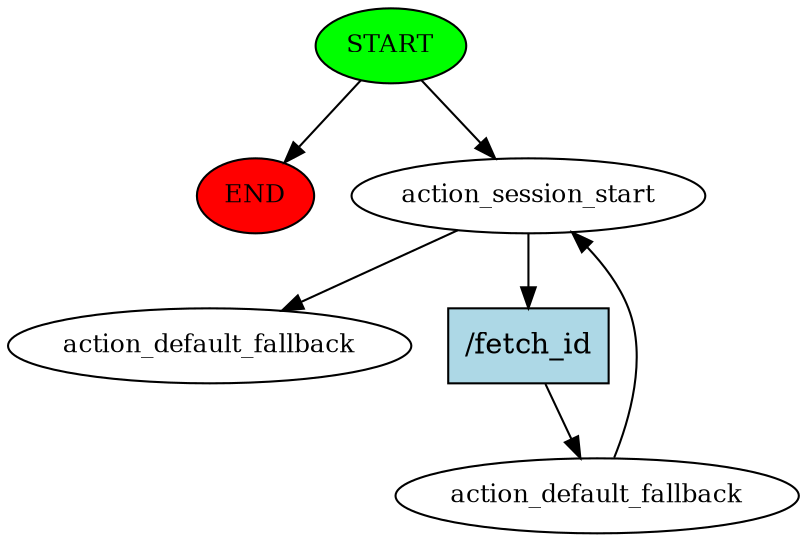 digraph  {
0 [class="start active", fillcolor=green, fontsize=12, label=START, style=filled];
"-1" [class=end, fillcolor=red, fontsize=12, label=END, style=filled];
1 [class=active, fontsize=12, label=action_session_start];
2 [class=active, fontsize=12, label=action_default_fallback];
4 [class="dashed active", fontsize=12, label=action_default_fallback];
5 [class="intent active", fillcolor=lightblue, label="/fetch_id", shape=rect, style=filled];
0 -> "-1"  [class="", key=NONE, label=""];
0 -> 1  [class=active, key=NONE, label=""];
1 -> 4  [class=active, key=NONE, label=""];
1 -> 5  [class=active, key=0];
2 -> 1  [class=active, key=NONE, label=""];
5 -> 2  [class=active, key=0];
}

